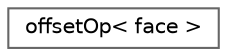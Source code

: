 digraph "Graphical Class Hierarchy"
{
 // LATEX_PDF_SIZE
  bgcolor="transparent";
  edge [fontname=Helvetica,fontsize=10,labelfontname=Helvetica,labelfontsize=10];
  node [fontname=Helvetica,fontsize=10,shape=box,height=0.2,width=0.4];
  rankdir="LR";
  Node0 [id="Node000000",label="offsetOp\< face \>",height=0.2,width=0.4,color="grey40", fillcolor="white", style="filled",URL="$structFoam_1_1offsetOp_3_01face_01_4.html",tooltip=" "];
}
